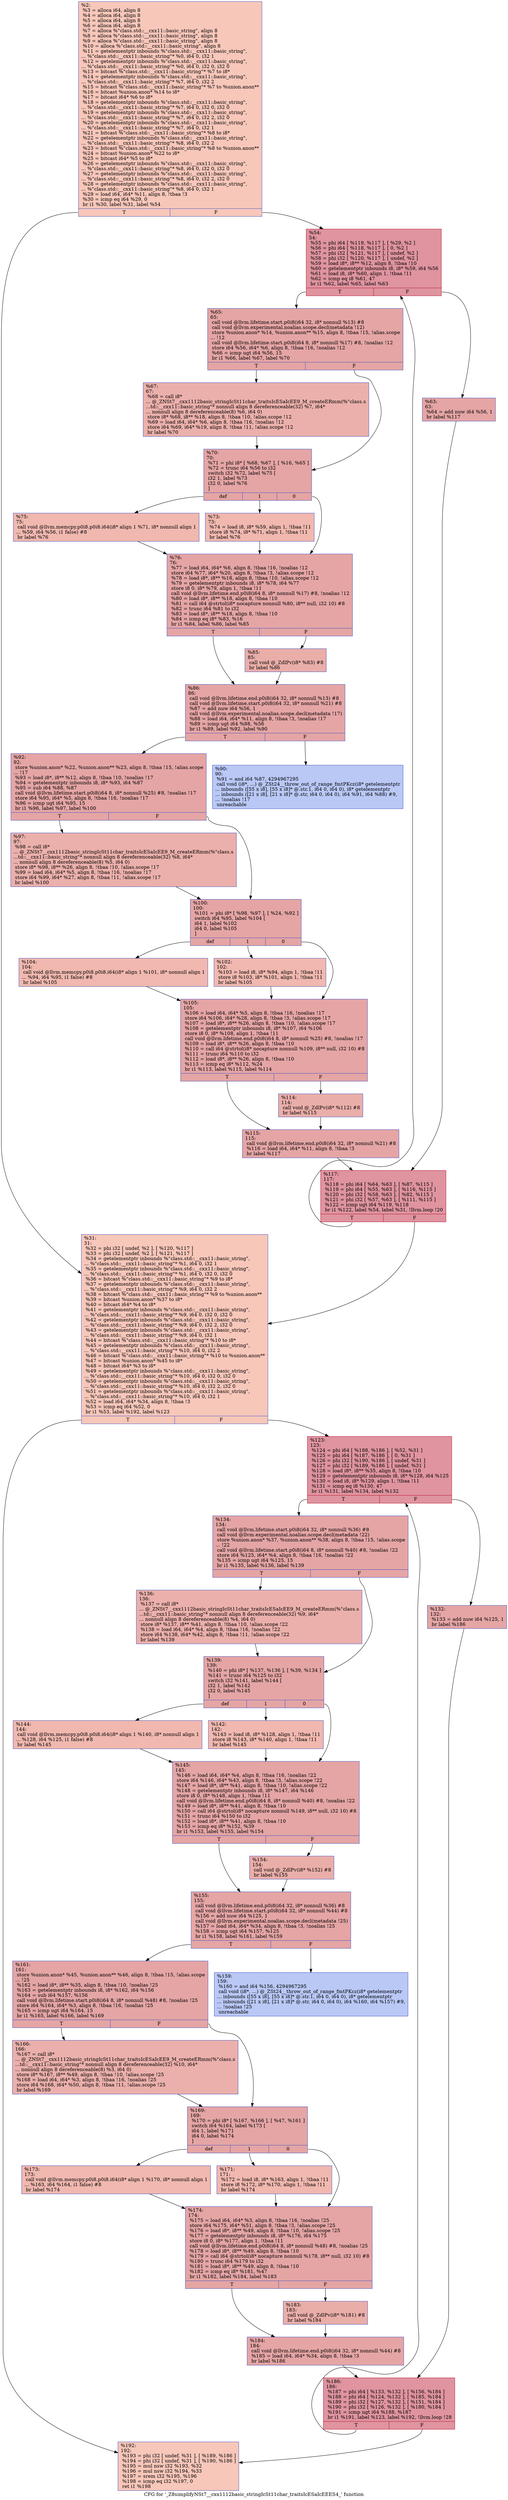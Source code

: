 digraph "CFG for '_Z8simplifyNSt7__cxx1112basic_stringIcSt11char_traitsIcESaIcEEES4_' function" {
	label="CFG for '_Z8simplifyNSt7__cxx1112basic_stringIcSt11char_traitsIcESaIcEEES4_' function";

	Node0x55d6f0bb7860 [shape=record,color="#3d50c3ff", style=filled, fillcolor="#ec7f6370",label="{%2:\l  %3 = alloca i64, align 8\l  %4 = alloca i64, align 8\l  %5 = alloca i64, align 8\l  %6 = alloca i64, align 8\l  %7 = alloca %\"class.std::__cxx11::basic_string\", align 8\l  %8 = alloca %\"class.std::__cxx11::basic_string\", align 8\l  %9 = alloca %\"class.std::__cxx11::basic_string\", align 8\l  %10 = alloca %\"class.std::__cxx11::basic_string\", align 8\l  %11 = getelementptr inbounds %\"class.std::__cxx11::basic_string\",\l... %\"class.std::__cxx11::basic_string\"* %0, i64 0, i32 1\l  %12 = getelementptr inbounds %\"class.std::__cxx11::basic_string\",\l... %\"class.std::__cxx11::basic_string\"* %0, i64 0, i32 0, i32 0\l  %13 = bitcast %\"class.std::__cxx11::basic_string\"* %7 to i8*\l  %14 = getelementptr inbounds %\"class.std::__cxx11::basic_string\",\l... %\"class.std::__cxx11::basic_string\"* %7, i64 0, i32 2\l  %15 = bitcast %\"class.std::__cxx11::basic_string\"* %7 to %union.anon**\l  %16 = bitcast %union.anon* %14 to i8*\l  %17 = bitcast i64* %6 to i8*\l  %18 = getelementptr inbounds %\"class.std::__cxx11::basic_string\",\l... %\"class.std::__cxx11::basic_string\"* %7, i64 0, i32 0, i32 0\l  %19 = getelementptr inbounds %\"class.std::__cxx11::basic_string\",\l... %\"class.std::__cxx11::basic_string\"* %7, i64 0, i32 2, i32 0\l  %20 = getelementptr inbounds %\"class.std::__cxx11::basic_string\",\l... %\"class.std::__cxx11::basic_string\"* %7, i64 0, i32 1\l  %21 = bitcast %\"class.std::__cxx11::basic_string\"* %8 to i8*\l  %22 = getelementptr inbounds %\"class.std::__cxx11::basic_string\",\l... %\"class.std::__cxx11::basic_string\"* %8, i64 0, i32 2\l  %23 = bitcast %\"class.std::__cxx11::basic_string\"* %8 to %union.anon**\l  %24 = bitcast %union.anon* %22 to i8*\l  %25 = bitcast i64* %5 to i8*\l  %26 = getelementptr inbounds %\"class.std::__cxx11::basic_string\",\l... %\"class.std::__cxx11::basic_string\"* %8, i64 0, i32 0, i32 0\l  %27 = getelementptr inbounds %\"class.std::__cxx11::basic_string\",\l... %\"class.std::__cxx11::basic_string\"* %8, i64 0, i32 2, i32 0\l  %28 = getelementptr inbounds %\"class.std::__cxx11::basic_string\",\l... %\"class.std::__cxx11::basic_string\"* %8, i64 0, i32 1\l  %29 = load i64, i64* %11, align 8, !tbaa !3\l  %30 = icmp eq i64 %29, 0\l  br i1 %30, label %31, label %54\l|{<s0>T|<s1>F}}"];
	Node0x55d6f0bb7860:s0 -> Node0x55d6f0bb8810;
	Node0x55d6f0bb7860:s1 -> Node0x55d6f0bb9f90;
	Node0x55d6f0bb8810 [shape=record,color="#3d50c3ff", style=filled, fillcolor="#ec7f6370",label="{%31:\l31:                                               \l  %32 = phi i32 [ undef, %2 ], [ %120, %117 ]\l  %33 = phi i32 [ undef, %2 ], [ %121, %117 ]\l  %34 = getelementptr inbounds %\"class.std::__cxx11::basic_string\",\l... %\"class.std::__cxx11::basic_string\"* %1, i64 0, i32 1\l  %35 = getelementptr inbounds %\"class.std::__cxx11::basic_string\",\l... %\"class.std::__cxx11::basic_string\"* %1, i64 0, i32 0, i32 0\l  %36 = bitcast %\"class.std::__cxx11::basic_string\"* %9 to i8*\l  %37 = getelementptr inbounds %\"class.std::__cxx11::basic_string\",\l... %\"class.std::__cxx11::basic_string\"* %9, i64 0, i32 2\l  %38 = bitcast %\"class.std::__cxx11::basic_string\"* %9 to %union.anon**\l  %39 = bitcast %union.anon* %37 to i8*\l  %40 = bitcast i64* %4 to i8*\l  %41 = getelementptr inbounds %\"class.std::__cxx11::basic_string\",\l... %\"class.std::__cxx11::basic_string\"* %9, i64 0, i32 0, i32 0\l  %42 = getelementptr inbounds %\"class.std::__cxx11::basic_string\",\l... %\"class.std::__cxx11::basic_string\"* %9, i64 0, i32 2, i32 0\l  %43 = getelementptr inbounds %\"class.std::__cxx11::basic_string\",\l... %\"class.std::__cxx11::basic_string\"* %9, i64 0, i32 1\l  %44 = bitcast %\"class.std::__cxx11::basic_string\"* %10 to i8*\l  %45 = getelementptr inbounds %\"class.std::__cxx11::basic_string\",\l... %\"class.std::__cxx11::basic_string\"* %10, i64 0, i32 2\l  %46 = bitcast %\"class.std::__cxx11::basic_string\"* %10 to %union.anon**\l  %47 = bitcast %union.anon* %45 to i8*\l  %48 = bitcast i64* %3 to i8*\l  %49 = getelementptr inbounds %\"class.std::__cxx11::basic_string\",\l... %\"class.std::__cxx11::basic_string\"* %10, i64 0, i32 0, i32 0\l  %50 = getelementptr inbounds %\"class.std::__cxx11::basic_string\",\l... %\"class.std::__cxx11::basic_string\"* %10, i64 0, i32 2, i32 0\l  %51 = getelementptr inbounds %\"class.std::__cxx11::basic_string\",\l... %\"class.std::__cxx11::basic_string\"* %10, i64 0, i32 1\l  %52 = load i64, i64* %34, align 8, !tbaa !3\l  %53 = icmp eq i64 %52, 0\l  br i1 %53, label %192, label %123\l|{<s0>T|<s1>F}}"];
	Node0x55d6f0bb8810:s0 -> Node0x55d6f0bbbc30;
	Node0x55d6f0bb8810:s1 -> Node0x55d6f0bbbcc0;
	Node0x55d6f0bb9f90 [shape=record,color="#b70d28ff", style=filled, fillcolor="#b70d2870",label="{%54:\l54:                                               \l  %55 = phi i64 [ %119, %117 ], [ %29, %2 ]\l  %56 = phi i64 [ %118, %117 ], [ 0, %2 ]\l  %57 = phi i32 [ %121, %117 ], [ undef, %2 ]\l  %58 = phi i32 [ %120, %117 ], [ undef, %2 ]\l  %59 = load i8*, i8** %12, align 8, !tbaa !10\l  %60 = getelementptr inbounds i8, i8* %59, i64 %56\l  %61 = load i8, i8* %60, align 1, !tbaa !11\l  %62 = icmp eq i8 %61, 47\l  br i1 %62, label %65, label %63\l|{<s0>T|<s1>F}}"];
	Node0x55d6f0bb9f90:s0 -> Node0x55d6f0bbc5e0;
	Node0x55d6f0bb9f90:s1 -> Node0x55d6f0bbc670;
	Node0x55d6f0bbc670 [shape=record,color="#3d50c3ff", style=filled, fillcolor="#c5333470",label="{%63:\l63:                                               \l  %64 = add nuw i64 %56, 1\l  br label %117\l}"];
	Node0x55d6f0bbc670 -> Node0x55d6f0bba510;
	Node0x55d6f0bbc5e0 [shape=record,color="#3d50c3ff", style=filled, fillcolor="#c5333470",label="{%65:\l65:                                               \l  call void @llvm.lifetime.start.p0i8(i64 32, i8* nonnull %13) #8\l  call void @llvm.experimental.noalias.scope.decl(metadata !12)\l  store %union.anon* %14, %union.anon** %15, align 8, !tbaa !15, !alias.scope\l... !12\l  call void @llvm.lifetime.start.p0i8(i64 8, i8* nonnull %17) #8, !noalias !12\l  store i64 %56, i64* %6, align 8, !tbaa !16, !noalias !12\l  %66 = icmp ugt i64 %56, 15\l  br i1 %66, label %67, label %70\l|{<s0>T|<s1>F}}"];
	Node0x55d6f0bbc5e0:s0 -> Node0x55d6f0bbe360;
	Node0x55d6f0bbc5e0:s1 -> Node0x55d6f0bbe3f0;
	Node0x55d6f0bbe360 [shape=record,color="#3d50c3ff", style=filled, fillcolor="#d24b4070",label="{%67:\l67:                                               \l  %68 = call i8*\l... @_ZNSt7__cxx1112basic_stringIcSt11char_traitsIcESaIcEE9_M_createERmm(%\"class.s\l...td::__cxx11::basic_string\"* nonnull align 8 dereferenceable(32) %7, i64*\l... nonnull align 8 dereferenceable(8) %6, i64 0)\l  store i8* %68, i8** %18, align 8, !tbaa !10, !alias.scope !12\l  %69 = load i64, i64* %6, align 8, !tbaa !16, !noalias !12\l  store i64 %69, i64* %19, align 8, !tbaa !11, !alias.scope !12\l  br label %70\l}"];
	Node0x55d6f0bbe360 -> Node0x55d6f0bbe3f0;
	Node0x55d6f0bbe3f0 [shape=record,color="#3d50c3ff", style=filled, fillcolor="#c5333470",label="{%70:\l70:                                               \l  %71 = phi i8* [ %68, %67 ], [ %16, %65 ]\l  %72 = trunc i64 %56 to i32\l  switch i32 %72, label %75 [\l    i32 1, label %73\l    i32 0, label %76\l  ]\l|{<s0>def|<s1>1|<s2>0}}"];
	Node0x55d6f0bbe3f0:s0 -> Node0x55d6f0bbfe30;
	Node0x55d6f0bbe3f0:s1 -> Node0x55d6f0bbfe80;
	Node0x55d6f0bbe3f0:s2 -> Node0x55d6f0bbff10;
	Node0x55d6f0bbfe80 [shape=record,color="#3d50c3ff", style=filled, fillcolor="#dc5d4a70",label="{%73:\l73:                                               \l  %74 = load i8, i8* %59, align 1, !tbaa !11\l  store i8 %74, i8* %71, align 1, !tbaa !11\l  br label %76\l}"];
	Node0x55d6f0bbfe80 -> Node0x55d6f0bbff10;
	Node0x55d6f0bbfe30 [shape=record,color="#3d50c3ff", style=filled, fillcolor="#dc5d4a70",label="{%75:\l75:                                               \l  call void @llvm.memcpy.p0i8.p0i8.i64(i8* align 1 %71, i8* nonnull align 1\l... %59, i64 %56, i1 false) #8\l  br label %76\l}"];
	Node0x55d6f0bbfe30 -> Node0x55d6f0bbff10;
	Node0x55d6f0bbff10 [shape=record,color="#3d50c3ff", style=filled, fillcolor="#c5333470",label="{%76:\l76:                                               \l  %77 = load i64, i64* %6, align 8, !tbaa !16, !noalias !12\l  store i64 %77, i64* %20, align 8, !tbaa !3, !alias.scope !12\l  %78 = load i8*, i8** %18, align 8, !tbaa !10, !alias.scope !12\l  %79 = getelementptr inbounds i8, i8* %78, i64 %77\l  store i8 0, i8* %79, align 1, !tbaa !11\l  call void @llvm.lifetime.end.p0i8(i64 8, i8* nonnull %17) #8, !noalias !12\l  %80 = load i8*, i8** %18, align 8, !tbaa !10\l  %81 = call i64 @strtol(i8* nocapture nonnull %80, i8** null, i32 10) #8\l  %82 = trunc i64 %81 to i32\l  %83 = load i8*, i8** %18, align 8, !tbaa !10\l  %84 = icmp eq i8* %83, %16\l  br i1 %84, label %86, label %85\l|{<s0>T|<s1>F}}"];
	Node0x55d6f0bbff10:s0 -> Node0x55d6f0bc1050;
	Node0x55d6f0bbff10:s1 -> Node0x55d6f0bc10e0;
	Node0x55d6f0bc10e0 [shape=record,color="#3d50c3ff", style=filled, fillcolor="#d0473d70",label="{%85:\l85:                                               \l  call void @_ZdlPv(i8* %83) #8\l  br label %86\l}"];
	Node0x55d6f0bc10e0 -> Node0x55d6f0bc1050;
	Node0x55d6f0bc1050 [shape=record,color="#3d50c3ff", style=filled, fillcolor="#c5333470",label="{%86:\l86:                                               \l  call void @llvm.lifetime.end.p0i8(i64 32, i8* nonnull %13) #8\l  call void @llvm.lifetime.start.p0i8(i64 32, i8* nonnull %21) #8\l  %87 = add nuw i64 %56, 1\l  call void @llvm.experimental.noalias.scope.decl(metadata !17)\l  %88 = load i64, i64* %11, align 8, !tbaa !3, !noalias !17\l  %89 = icmp ugt i64 %88, %56\l  br i1 %89, label %92, label %90\l|{<s0>T|<s1>F}}"];
	Node0x55d6f0bc1050:s0 -> Node0x55d6f0bc2100;
	Node0x55d6f0bc1050:s1 -> Node0x55d6f0bc2190;
	Node0x55d6f0bc2190 [shape=record,color="#3d50c3ff", style=filled, fillcolor="#6282ea70",label="{%90:\l90:                                               \l  %91 = and i64 %87, 4294967295\l  call void (i8*, ...) @_ZSt24__throw_out_of_range_fmtPKcz(i8* getelementptr\l... inbounds ([55 x i8], [55 x i8]* @.str.1, i64 0, i64 0), i8* getelementptr\l... inbounds ([21 x i8], [21 x i8]* @.str, i64 0, i64 0), i64 %91, i64 %88) #9,\l... !noalias !17\l  unreachable\l}"];
	Node0x55d6f0bc2100 [shape=record,color="#3d50c3ff", style=filled, fillcolor="#c5333470",label="{%92:\l92:                                               \l  store %union.anon* %22, %union.anon** %23, align 8, !tbaa !15, !alias.scope\l... !17\l  %93 = load i8*, i8** %12, align 8, !tbaa !10, !noalias !17\l  %94 = getelementptr inbounds i8, i8* %93, i64 %87\l  %95 = sub i64 %88, %87\l  call void @llvm.lifetime.start.p0i8(i64 8, i8* nonnull %25) #8, !noalias !17\l  store i64 %95, i64* %5, align 8, !tbaa !16, !noalias !17\l  %96 = icmp ugt i64 %95, 15\l  br i1 %96, label %97, label %100\l|{<s0>T|<s1>F}}"];
	Node0x55d6f0bc2100:s0 -> Node0x55d6f0bc32b0;
	Node0x55d6f0bc2100:s1 -> Node0x55d6f0bc3340;
	Node0x55d6f0bc32b0 [shape=record,color="#3d50c3ff", style=filled, fillcolor="#d24b4070",label="{%97:\l97:                                               \l  %98 = call i8*\l... @_ZNSt7__cxx1112basic_stringIcSt11char_traitsIcESaIcEE9_M_createERmm(%\"class.s\l...td::__cxx11::basic_string\"* nonnull align 8 dereferenceable(32) %8, i64*\l... nonnull align 8 dereferenceable(8) %5, i64 0)\l  store i8* %98, i8** %26, align 8, !tbaa !10, !alias.scope !17\l  %99 = load i64, i64* %5, align 8, !tbaa !16, !noalias !17\l  store i64 %99, i64* %27, align 8, !tbaa !11, !alias.scope !17\l  br label %100\l}"];
	Node0x55d6f0bc32b0 -> Node0x55d6f0bc3340;
	Node0x55d6f0bc3340 [shape=record,color="#3d50c3ff", style=filled, fillcolor="#c5333470",label="{%100:\l100:                                              \l  %101 = phi i8* [ %98, %97 ], [ %24, %92 ]\l  switch i64 %95, label %104 [\l    i64 1, label %102\l    i64 0, label %105\l  ]\l|{<s0>def|<s1>1|<s2>0}}"];
	Node0x55d6f0bc3340:s0 -> Node0x55d6f0bc38e0;
	Node0x55d6f0bc3340:s1 -> Node0x55d6f0bc3930;
	Node0x55d6f0bc3340:s2 -> Node0x55d6f0bc39c0;
	Node0x55d6f0bc3930 [shape=record,color="#3d50c3ff", style=filled, fillcolor="#dc5d4a70",label="{%102:\l102:                                              \l  %103 = load i8, i8* %94, align 1, !tbaa !11\l  store i8 %103, i8* %101, align 1, !tbaa !11\l  br label %105\l}"];
	Node0x55d6f0bc3930 -> Node0x55d6f0bc39c0;
	Node0x55d6f0bc38e0 [shape=record,color="#3d50c3ff", style=filled, fillcolor="#dc5d4a70",label="{%104:\l104:                                              \l  call void @llvm.memcpy.p0i8.p0i8.i64(i8* align 1 %101, i8* nonnull align 1\l... %94, i64 %95, i1 false) #8\l  br label %105\l}"];
	Node0x55d6f0bc38e0 -> Node0x55d6f0bc39c0;
	Node0x55d6f0bc39c0 [shape=record,color="#3d50c3ff", style=filled, fillcolor="#c5333470",label="{%105:\l105:                                              \l  %106 = load i64, i64* %5, align 8, !tbaa !16, !noalias !17\l  store i64 %106, i64* %28, align 8, !tbaa !3, !alias.scope !17\l  %107 = load i8*, i8** %26, align 8, !tbaa !10, !alias.scope !17\l  %108 = getelementptr inbounds i8, i8* %107, i64 %106\l  store i8 0, i8* %108, align 1, !tbaa !11\l  call void @llvm.lifetime.end.p0i8(i64 8, i8* nonnull %25) #8, !noalias !17\l  %109 = load i8*, i8** %26, align 8, !tbaa !10\l  %110 = call i64 @strtol(i8* nocapture nonnull %109, i8** null, i32 10) #8\l  %111 = trunc i64 %110 to i32\l  %112 = load i8*, i8** %26, align 8, !tbaa !10\l  %113 = icmp eq i8* %112, %24\l  br i1 %113, label %115, label %114\l|{<s0>T|<s1>F}}"];
	Node0x55d6f0bc39c0:s0 -> Node0x55d6f0bc45c0;
	Node0x55d6f0bc39c0:s1 -> Node0x55d6f0bc4650;
	Node0x55d6f0bc4650 [shape=record,color="#3d50c3ff", style=filled, fillcolor="#d0473d70",label="{%114:\l114:                                              \l  call void @_ZdlPv(i8* %112) #8\l  br label %115\l}"];
	Node0x55d6f0bc4650 -> Node0x55d6f0bc45c0;
	Node0x55d6f0bc45c0 [shape=record,color="#3d50c3ff", style=filled, fillcolor="#c5333470",label="{%115:\l115:                                              \l  call void @llvm.lifetime.end.p0i8(i64 32, i8* nonnull %21) #8\l  %116 = load i64, i64* %11, align 8, !tbaa !3\l  br label %117\l}"];
	Node0x55d6f0bc45c0 -> Node0x55d6f0bba510;
	Node0x55d6f0bba510 [shape=record,color="#b70d28ff", style=filled, fillcolor="#b70d2870",label="{%117:\l117:                                              \l  %118 = phi i64 [ %64, %63 ], [ %87, %115 ]\l  %119 = phi i64 [ %55, %63 ], [ %116, %115 ]\l  %120 = phi i32 [ %58, %63 ], [ %82, %115 ]\l  %121 = phi i32 [ %57, %63 ], [ %111, %115 ]\l  %122 = icmp ugt i64 %119, %118\l  br i1 %122, label %54, label %31, !llvm.loop !20\l|{<s0>T|<s1>F}}"];
	Node0x55d6f0bba510:s0 -> Node0x55d6f0bb9f90;
	Node0x55d6f0bba510:s1 -> Node0x55d6f0bb8810;
	Node0x55d6f0bbbcc0 [shape=record,color="#b70d28ff", style=filled, fillcolor="#b70d2870",label="{%123:\l123:                                              \l  %124 = phi i64 [ %188, %186 ], [ %52, %31 ]\l  %125 = phi i64 [ %187, %186 ], [ 0, %31 ]\l  %126 = phi i32 [ %190, %186 ], [ undef, %31 ]\l  %127 = phi i32 [ %189, %186 ], [ undef, %31 ]\l  %128 = load i8*, i8** %35, align 8, !tbaa !10\l  %129 = getelementptr inbounds i8, i8* %128, i64 %125\l  %130 = load i8, i8* %129, align 1, !tbaa !11\l  %131 = icmp eq i8 %130, 47\l  br i1 %131, label %134, label %132\l|{<s0>T|<s1>F}}"];
	Node0x55d6f0bbbcc0:s0 -> Node0x55d6f0bc5cd0;
	Node0x55d6f0bbbcc0:s1 -> Node0x55d6f0bc5d20;
	Node0x55d6f0bc5d20 [shape=record,color="#3d50c3ff", style=filled, fillcolor="#c5333470",label="{%132:\l132:                                              \l  %133 = add nuw i64 %125, 1\l  br label %186\l}"];
	Node0x55d6f0bc5d20 -> Node0x55d6f0bc4fa0;
	Node0x55d6f0bc5cd0 [shape=record,color="#3d50c3ff", style=filled, fillcolor="#c5333470",label="{%134:\l134:                                              \l  call void @llvm.lifetime.start.p0i8(i64 32, i8* nonnull %36) #8\l  call void @llvm.experimental.noalias.scope.decl(metadata !22)\l  store %union.anon* %37, %union.anon** %38, align 8, !tbaa !15, !alias.scope\l... !22\l  call void @llvm.lifetime.start.p0i8(i64 8, i8* nonnull %40) #8, !noalias !22\l  store i64 %125, i64* %4, align 8, !tbaa !16, !noalias !22\l  %135 = icmp ugt i64 %125, 15\l  br i1 %135, label %136, label %139\l|{<s0>T|<s1>F}}"];
	Node0x55d6f0bc5cd0:s0 -> Node0x55d6f0bc6be0;
	Node0x55d6f0bc5cd0:s1 -> Node0x55d6f0bc6c70;
	Node0x55d6f0bc6be0 [shape=record,color="#3d50c3ff", style=filled, fillcolor="#d24b4070",label="{%136:\l136:                                              \l  %137 = call i8*\l... @_ZNSt7__cxx1112basic_stringIcSt11char_traitsIcESaIcEE9_M_createERmm(%\"class.s\l...td::__cxx11::basic_string\"* nonnull align 8 dereferenceable(32) %9, i64*\l... nonnull align 8 dereferenceable(8) %4, i64 0)\l  store i8* %137, i8** %41, align 8, !tbaa !10, !alias.scope !22\l  %138 = load i64, i64* %4, align 8, !tbaa !16, !noalias !22\l  store i64 %138, i64* %42, align 8, !tbaa !11, !alias.scope !22\l  br label %139\l}"];
	Node0x55d6f0bc6be0 -> Node0x55d6f0bc6c70;
	Node0x55d6f0bc6c70 [shape=record,color="#3d50c3ff", style=filled, fillcolor="#c5333470",label="{%139:\l139:                                              \l  %140 = phi i8* [ %137, %136 ], [ %39, %134 ]\l  %141 = trunc i64 %125 to i32\l  switch i32 %141, label %144 [\l    i32 1, label %142\l    i32 0, label %145\l  ]\l|{<s0>def|<s1>1|<s2>0}}"];
	Node0x55d6f0bc6c70:s0 -> Node0x55d6f0bc7280;
	Node0x55d6f0bc6c70:s1 -> Node0x55d6f0bc72d0;
	Node0x55d6f0bc6c70:s2 -> Node0x55d6f0bc7360;
	Node0x55d6f0bc72d0 [shape=record,color="#3d50c3ff", style=filled, fillcolor="#dc5d4a70",label="{%142:\l142:                                              \l  %143 = load i8, i8* %128, align 1, !tbaa !11\l  store i8 %143, i8* %140, align 1, !tbaa !11\l  br label %145\l}"];
	Node0x55d6f0bc72d0 -> Node0x55d6f0bc7360;
	Node0x55d6f0bc7280 [shape=record,color="#3d50c3ff", style=filled, fillcolor="#dc5d4a70",label="{%144:\l144:                                              \l  call void @llvm.memcpy.p0i8.p0i8.i64(i8* align 1 %140, i8* nonnull align 1\l... %128, i64 %125, i1 false) #8\l  br label %145\l}"];
	Node0x55d6f0bc7280 -> Node0x55d6f0bc7360;
	Node0x55d6f0bc7360 [shape=record,color="#3d50c3ff", style=filled, fillcolor="#c5333470",label="{%145:\l145:                                              \l  %146 = load i64, i64* %4, align 8, !tbaa !16, !noalias !22\l  store i64 %146, i64* %43, align 8, !tbaa !3, !alias.scope !22\l  %147 = load i8*, i8** %41, align 8, !tbaa !10, !alias.scope !22\l  %148 = getelementptr inbounds i8, i8* %147, i64 %146\l  store i8 0, i8* %148, align 1, !tbaa !11\l  call void @llvm.lifetime.end.p0i8(i64 8, i8* nonnull %40) #8, !noalias !22\l  %149 = load i8*, i8** %41, align 8, !tbaa !10\l  %150 = call i64 @strtol(i8* nocapture nonnull %149, i8** null, i32 10) #8\l  %151 = trunc i64 %150 to i32\l  %152 = load i8*, i8** %41, align 8, !tbaa !10\l  %153 = icmp eq i8* %152, %39\l  br i1 %153, label %155, label %154\l|{<s0>T|<s1>F}}"];
	Node0x55d6f0bc7360:s0 -> Node0x55d6f0bc8990;
	Node0x55d6f0bc7360:s1 -> Node0x55d6f0bc8a20;
	Node0x55d6f0bc8a20 [shape=record,color="#3d50c3ff", style=filled, fillcolor="#d0473d70",label="{%154:\l154:                                              \l  call void @_ZdlPv(i8* %152) #8\l  br label %155\l}"];
	Node0x55d6f0bc8a20 -> Node0x55d6f0bc8990;
	Node0x55d6f0bc8990 [shape=record,color="#3d50c3ff", style=filled, fillcolor="#c5333470",label="{%155:\l155:                                              \l  call void @llvm.lifetime.end.p0i8(i64 32, i8* nonnull %36) #8\l  call void @llvm.lifetime.start.p0i8(i64 32, i8* nonnull %44) #8\l  %156 = add nuw i64 %125, 1\l  call void @llvm.experimental.noalias.scope.decl(metadata !25)\l  %157 = load i64, i64* %34, align 8, !tbaa !3, !noalias !25\l  %158 = icmp ugt i64 %157, %125\l  br i1 %158, label %161, label %159\l|{<s0>T|<s1>F}}"];
	Node0x55d6f0bc8990:s0 -> Node0x55d6f0bc9890;
	Node0x55d6f0bc8990:s1 -> Node0x55d6f0bc9920;
	Node0x55d6f0bc9920 [shape=record,color="#3d50c3ff", style=filled, fillcolor="#6282ea70",label="{%159:\l159:                                              \l  %160 = and i64 %156, 4294967295\l  call void (i8*, ...) @_ZSt24__throw_out_of_range_fmtPKcz(i8* getelementptr\l... inbounds ([55 x i8], [55 x i8]* @.str.1, i64 0, i64 0), i8* getelementptr\l... inbounds ([21 x i8], [21 x i8]* @.str, i64 0, i64 0), i64 %160, i64 %157) #9,\l... !noalias !25\l  unreachable\l}"];
	Node0x55d6f0bc9890 [shape=record,color="#3d50c3ff", style=filled, fillcolor="#c5333470",label="{%161:\l161:                                              \l  store %union.anon* %45, %union.anon** %46, align 8, !tbaa !15, !alias.scope\l... !25\l  %162 = load i8*, i8** %35, align 8, !tbaa !10, !noalias !25\l  %163 = getelementptr inbounds i8, i8* %162, i64 %156\l  %164 = sub i64 %157, %156\l  call void @llvm.lifetime.start.p0i8(i64 8, i8* nonnull %48) #8, !noalias !25\l  store i64 %164, i64* %3, align 8, !tbaa !16, !noalias !25\l  %165 = icmp ugt i64 %164, 15\l  br i1 %165, label %166, label %169\l|{<s0>T|<s1>F}}"];
	Node0x55d6f0bc9890:s0 -> Node0x55d6f0bca190;
	Node0x55d6f0bc9890:s1 -> Node0x55d6f0bca220;
	Node0x55d6f0bca190 [shape=record,color="#3d50c3ff", style=filled, fillcolor="#d24b4070",label="{%166:\l166:                                              \l  %167 = call i8*\l... @_ZNSt7__cxx1112basic_stringIcSt11char_traitsIcESaIcEE9_M_createERmm(%\"class.s\l...td::__cxx11::basic_string\"* nonnull align 8 dereferenceable(32) %10, i64*\l... nonnull align 8 dereferenceable(8) %3, i64 0)\l  store i8* %167, i8** %49, align 8, !tbaa !10, !alias.scope !25\l  %168 = load i64, i64* %3, align 8, !tbaa !16, !noalias !25\l  store i64 %168, i64* %50, align 8, !tbaa !11, !alias.scope !25\l  br label %169\l}"];
	Node0x55d6f0bca190 -> Node0x55d6f0bca220;
	Node0x55d6f0bca220 [shape=record,color="#3d50c3ff", style=filled, fillcolor="#c5333470",label="{%169:\l169:                                              \l  %170 = phi i8* [ %167, %166 ], [ %47, %161 ]\l  switch i64 %164, label %173 [\l    i64 1, label %171\l    i64 0, label %174\l  ]\l|{<s0>def|<s1>1|<s2>0}}"];
	Node0x55d6f0bca220:s0 -> Node0x55d6f0bca7c0;
	Node0x55d6f0bca220:s1 -> Node0x55d6f0bca810;
	Node0x55d6f0bca220:s2 -> Node0x55d6f0bca8a0;
	Node0x55d6f0bca810 [shape=record,color="#3d50c3ff", style=filled, fillcolor="#dc5d4a70",label="{%171:\l171:                                              \l  %172 = load i8, i8* %163, align 1, !tbaa !11\l  store i8 %172, i8* %170, align 1, !tbaa !11\l  br label %174\l}"];
	Node0x55d6f0bca810 -> Node0x55d6f0bca8a0;
	Node0x55d6f0bca7c0 [shape=record,color="#3d50c3ff", style=filled, fillcolor="#dc5d4a70",label="{%173:\l173:                                              \l  call void @llvm.memcpy.p0i8.p0i8.i64(i8* align 1 %170, i8* nonnull align 1\l... %163, i64 %164, i1 false) #8\l  br label %174\l}"];
	Node0x55d6f0bca7c0 -> Node0x55d6f0bca8a0;
	Node0x55d6f0bca8a0 [shape=record,color="#3d50c3ff", style=filled, fillcolor="#c5333470",label="{%174:\l174:                                              \l  %175 = load i64, i64* %3, align 8, !tbaa !16, !noalias !25\l  store i64 %175, i64* %51, align 8, !tbaa !3, !alias.scope !25\l  %176 = load i8*, i8** %49, align 8, !tbaa !10, !alias.scope !25\l  %177 = getelementptr inbounds i8, i8* %176, i64 %175\l  store i8 0, i8* %177, align 1, !tbaa !11\l  call void @llvm.lifetime.end.p0i8(i64 8, i8* nonnull %48) #8, !noalias !25\l  %178 = load i8*, i8** %49, align 8, !tbaa !10\l  %179 = call i64 @strtol(i8* nocapture nonnull %178, i8** null, i32 10) #8\l  %180 = trunc i64 %179 to i32\l  %181 = load i8*, i8** %49, align 8, !tbaa !10\l  %182 = icmp eq i8* %181, %47\l  br i1 %182, label %184, label %183\l|{<s0>T|<s1>F}}"];
	Node0x55d6f0bca8a0:s0 -> Node0x55d6f0bcb4a0;
	Node0x55d6f0bca8a0:s1 -> Node0x55d6f0bcb530;
	Node0x55d6f0bcb530 [shape=record,color="#3d50c3ff", style=filled, fillcolor="#d0473d70",label="{%183:\l183:                                              \l  call void @_ZdlPv(i8* %181) #8\l  br label %184\l}"];
	Node0x55d6f0bcb530 -> Node0x55d6f0bcb4a0;
	Node0x55d6f0bcb4a0 [shape=record,color="#3d50c3ff", style=filled, fillcolor="#c5333470",label="{%184:\l184:                                              \l  call void @llvm.lifetime.end.p0i8(i64 32, i8* nonnull %44) #8\l  %185 = load i64, i64* %34, align 8, !tbaa !3\l  br label %186\l}"];
	Node0x55d6f0bcb4a0 -> Node0x55d6f0bc4fa0;
	Node0x55d6f0bc4fa0 [shape=record,color="#b70d28ff", style=filled, fillcolor="#b70d2870",label="{%186:\l186:                                              \l  %187 = phi i64 [ %133, %132 ], [ %156, %184 ]\l  %188 = phi i64 [ %124, %132 ], [ %185, %184 ]\l  %189 = phi i32 [ %127, %132 ], [ %151, %184 ]\l  %190 = phi i32 [ %126, %132 ], [ %180, %184 ]\l  %191 = icmp ugt i64 %188, %187\l  br i1 %191, label %123, label %192, !llvm.loop !28\l|{<s0>T|<s1>F}}"];
	Node0x55d6f0bc4fa0:s0 -> Node0x55d6f0bbbcc0;
	Node0x55d6f0bc4fa0:s1 -> Node0x55d6f0bbbc30;
	Node0x55d6f0bbbc30 [shape=record,color="#3d50c3ff", style=filled, fillcolor="#ec7f6370",label="{%192:\l192:                                              \l  %193 = phi i32 [ undef, %31 ], [ %189, %186 ]\l  %194 = phi i32 [ undef, %31 ], [ %190, %186 ]\l  %195 = mul nsw i32 %193, %32\l  %196 = mul nsw i32 %194, %33\l  %197 = srem i32 %195, %196\l  %198 = icmp eq i32 %197, 0\l  ret i1 %198\l}"];
}
